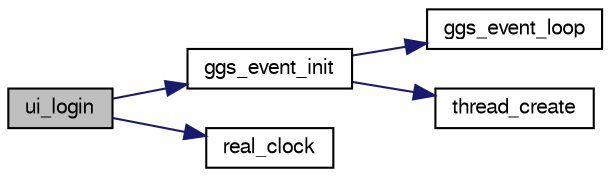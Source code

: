 digraph "ui_login"
{
 // LATEX_PDF_SIZE
  bgcolor="transparent";
  edge [fontname="FreeSans",fontsize="10",labelfontname="FreeSans",labelfontsize="10"];
  node [fontname="FreeSans",fontsize="10",shape=record];
  rankdir="LR";
  Node1 [label="ui_login",height=0.2,width=0.4,color="black", fillcolor="grey75", style="filled", fontcolor="black",tooltip="ui_login"];
  Node1 -> Node2 [color="midnightblue",fontsize="10",style="solid",fontname="FreeSans"];
  Node2 [label="ggs_event_init",height=0.2,width=0.4,color="black",URL="$ggs_8c.html#a7a460accb6b951350ae00d3e9d58938f",tooltip="ggs_event_init"];
  Node2 -> Node3 [color="midnightblue",fontsize="10",style="solid",fontname="FreeSans"];
  Node3 [label="ggs_event_loop",height=0.2,width=0.4,color="black",URL="$ggs_8c.html#a8891e43bbc81a4b488bdddccbf3e070b",tooltip="ggs_event_loop"];
  Node2 -> Node4 [color="midnightblue",fontsize="10",style="solid",fontname="FreeSans"];
  Node4 [label="thread_create",height=0.2,width=0.4,color="black",URL="$util_8c.html#a5135c80b00fc096aff7c6b2d89020cc8",tooltip="Create a thread."];
  Node1 -> Node5 [color="midnightblue",fontsize="10",style="solid",fontname="FreeSans"];
  Node5 [label="real_clock",height=0.2,width=0.4,color="black",URL="$util_8h.html#a358b4c5eab4941b90bb9ef1676e5f7e5",tooltip=" "];
}
